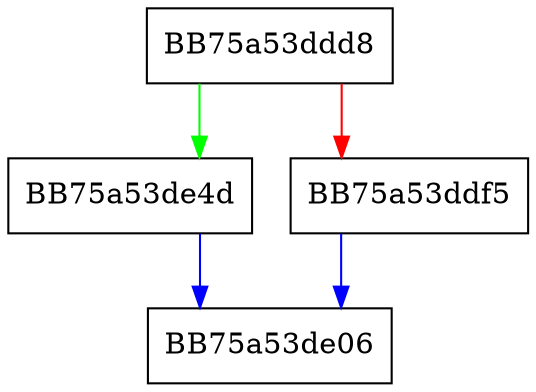 digraph _End_group {
  node [shape="box"];
  graph [splines=ortho];
  BB75a53ddd8 -> BB75a53de4d [color="green"];
  BB75a53ddd8 -> BB75a53ddf5 [color="red"];
  BB75a53ddf5 -> BB75a53de06 [color="blue"];
  BB75a53de4d -> BB75a53de06 [color="blue"];
}